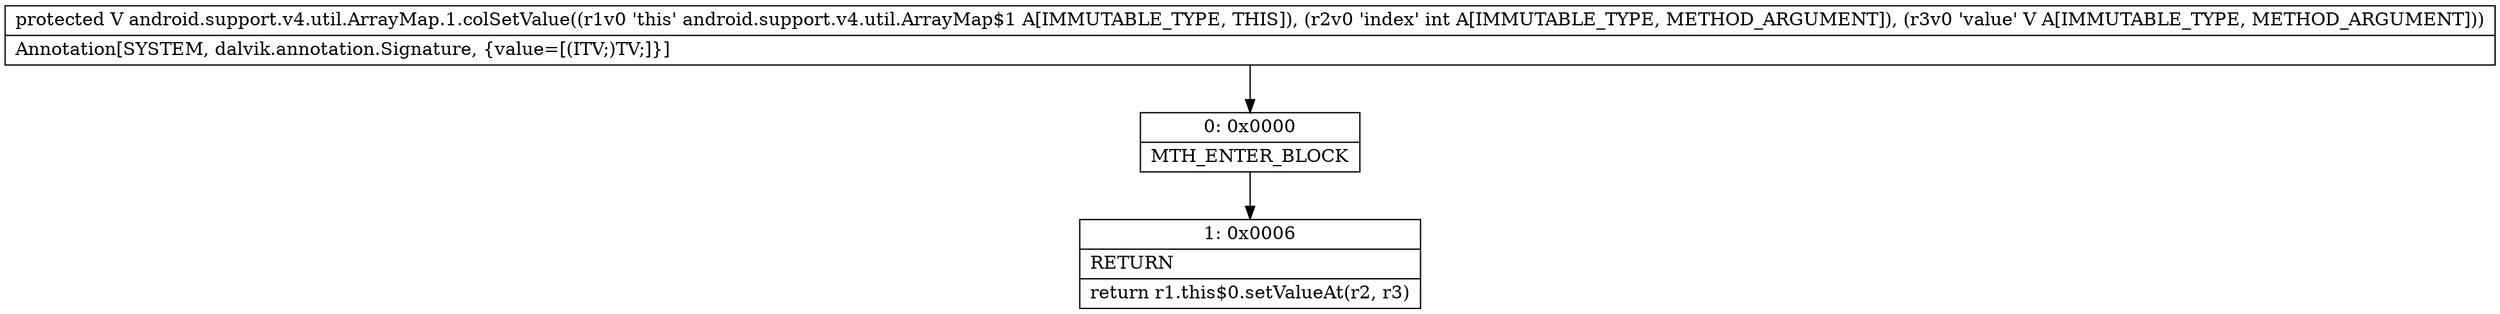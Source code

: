 digraph "CFG forandroid.support.v4.util.ArrayMap.1.colSetValue(ILjava\/lang\/Object;)Ljava\/lang\/Object;" {
Node_0 [shape=record,label="{0\:\ 0x0000|MTH_ENTER_BLOCK\l}"];
Node_1 [shape=record,label="{1\:\ 0x0006|RETURN\l|return r1.this$0.setValueAt(r2, r3)\l}"];
MethodNode[shape=record,label="{protected V android.support.v4.util.ArrayMap.1.colSetValue((r1v0 'this' android.support.v4.util.ArrayMap$1 A[IMMUTABLE_TYPE, THIS]), (r2v0 'index' int A[IMMUTABLE_TYPE, METHOD_ARGUMENT]), (r3v0 'value' V A[IMMUTABLE_TYPE, METHOD_ARGUMENT]))  | Annotation[SYSTEM, dalvik.annotation.Signature, \{value=[(ITV;)TV;]\}]\l}"];
MethodNode -> Node_0;
Node_0 -> Node_1;
}

